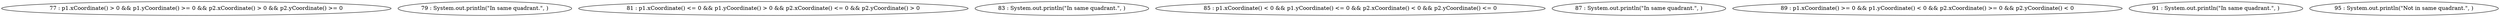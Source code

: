 digraph G {
"77 : p1.xCoordinate() > 0 && p1.yCoordinate() >= 0 && p2.xCoordinate() > 0 && p2.yCoordinate() >= 0"
"79 : System.out.println(\"In same quadrant.\", )"
"81 : p1.xCoordinate() <= 0 && p1.yCoordinate() > 0 && p2.xCoordinate() <= 0 && p2.yCoordinate() > 0"
"83 : System.out.println(\"In same quadrant.\", )"
"85 : p1.xCoordinate() < 0 && p1.yCoordinate() <= 0 && p2.xCoordinate() < 0 && p2.yCoordinate() <= 0"
"87 : System.out.println(\"In same quadrant.\", )"
"89 : p1.xCoordinate() >= 0 && p1.yCoordinate() < 0 && p2.xCoordinate() >= 0 && p2.yCoordinate() < 0"
"91 : System.out.println(\"In same quadrant.\", )"
"95 : System.out.println(\"Not in same quadrant.\", )"
}
